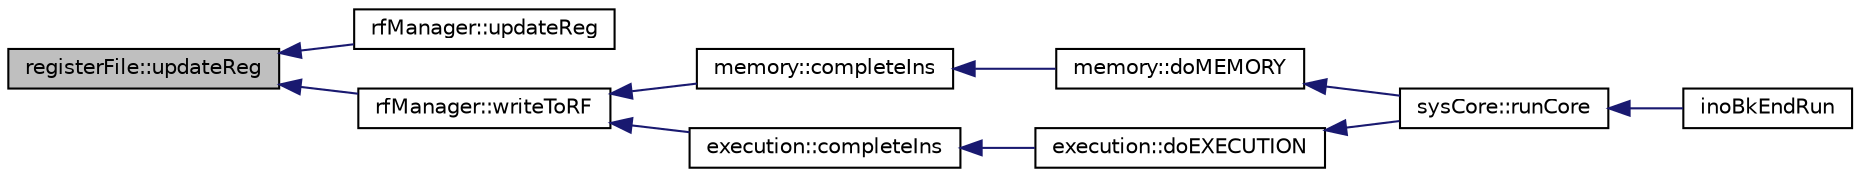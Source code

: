 digraph G
{
  edge [fontname="Helvetica",fontsize="10",labelfontname="Helvetica",labelfontsize="10"];
  node [fontname="Helvetica",fontsize="10",shape=record];
  rankdir=LR;
  Node1 [label="registerFile::updateReg",height=0.2,width=0.4,color="black", fillcolor="grey75", style="filled" fontcolor="black"];
  Node1 -> Node2 [dir=back,color="midnightblue",fontsize="10",style="solid"];
  Node2 [label="rfManager::updateReg",height=0.2,width=0.4,color="black", fillcolor="white", style="filled",URL="$classrfManager.html#a1817bd1f92e1d3c3e35d941722a5e5c3"];
  Node1 -> Node3 [dir=back,color="midnightblue",fontsize="10",style="solid"];
  Node3 [label="rfManager::writeToRF",height=0.2,width=0.4,color="black", fillcolor="white", style="filled",URL="$classrfManager.html#ae5dc11fc5a35d9985601f94e0176d32d"];
  Node3 -> Node4 [dir=back,color="midnightblue",fontsize="10",style="solid"];
  Node4 [label="memory::completeIns",height=0.2,width=0.4,color="black", fillcolor="white", style="filled",URL="$classmemory.html#a684c9f7770f14ce500c0bb3b2d34cfa5"];
  Node4 -> Node5 [dir=back,color="midnightblue",fontsize="10",style="solid"];
  Node5 [label="memory::doMEMORY",height=0.2,width=0.4,color="black", fillcolor="white", style="filled",URL="$classmemory.html#ae667b5ac087faff10a52913146d6b627"];
  Node5 -> Node6 [dir=back,color="midnightblue",fontsize="10",style="solid"];
  Node6 [label="sysCore::runCore",height=0.2,width=0.4,color="black", fillcolor="white", style="filled",URL="$classsysCore.html#a329e1539dcc7da668fb0d6237368922f"];
  Node6 -> Node7 [dir=back,color="midnightblue",fontsize="10",style="solid"];
  Node7 [label="inoBkEndRun",height=0.2,width=0.4,color="black", fillcolor="white", style="filled",URL="$inoBkEnd_8h.html#a7f7897adf2514facd31db95c4b90314d"];
  Node3 -> Node8 [dir=back,color="midnightblue",fontsize="10",style="solid"];
  Node8 [label="execution::completeIns",height=0.2,width=0.4,color="black", fillcolor="white", style="filled",URL="$classexecution.html#a0c823fb6010268a0da3a706a9452d5e0"];
  Node8 -> Node9 [dir=back,color="midnightblue",fontsize="10",style="solid"];
  Node9 [label="execution::doEXECUTION",height=0.2,width=0.4,color="black", fillcolor="white", style="filled",URL="$classexecution.html#a972207b1dde6a4bb8731c3fc0908bac6"];
  Node9 -> Node6 [dir=back,color="midnightblue",fontsize="10",style="solid"];
}
